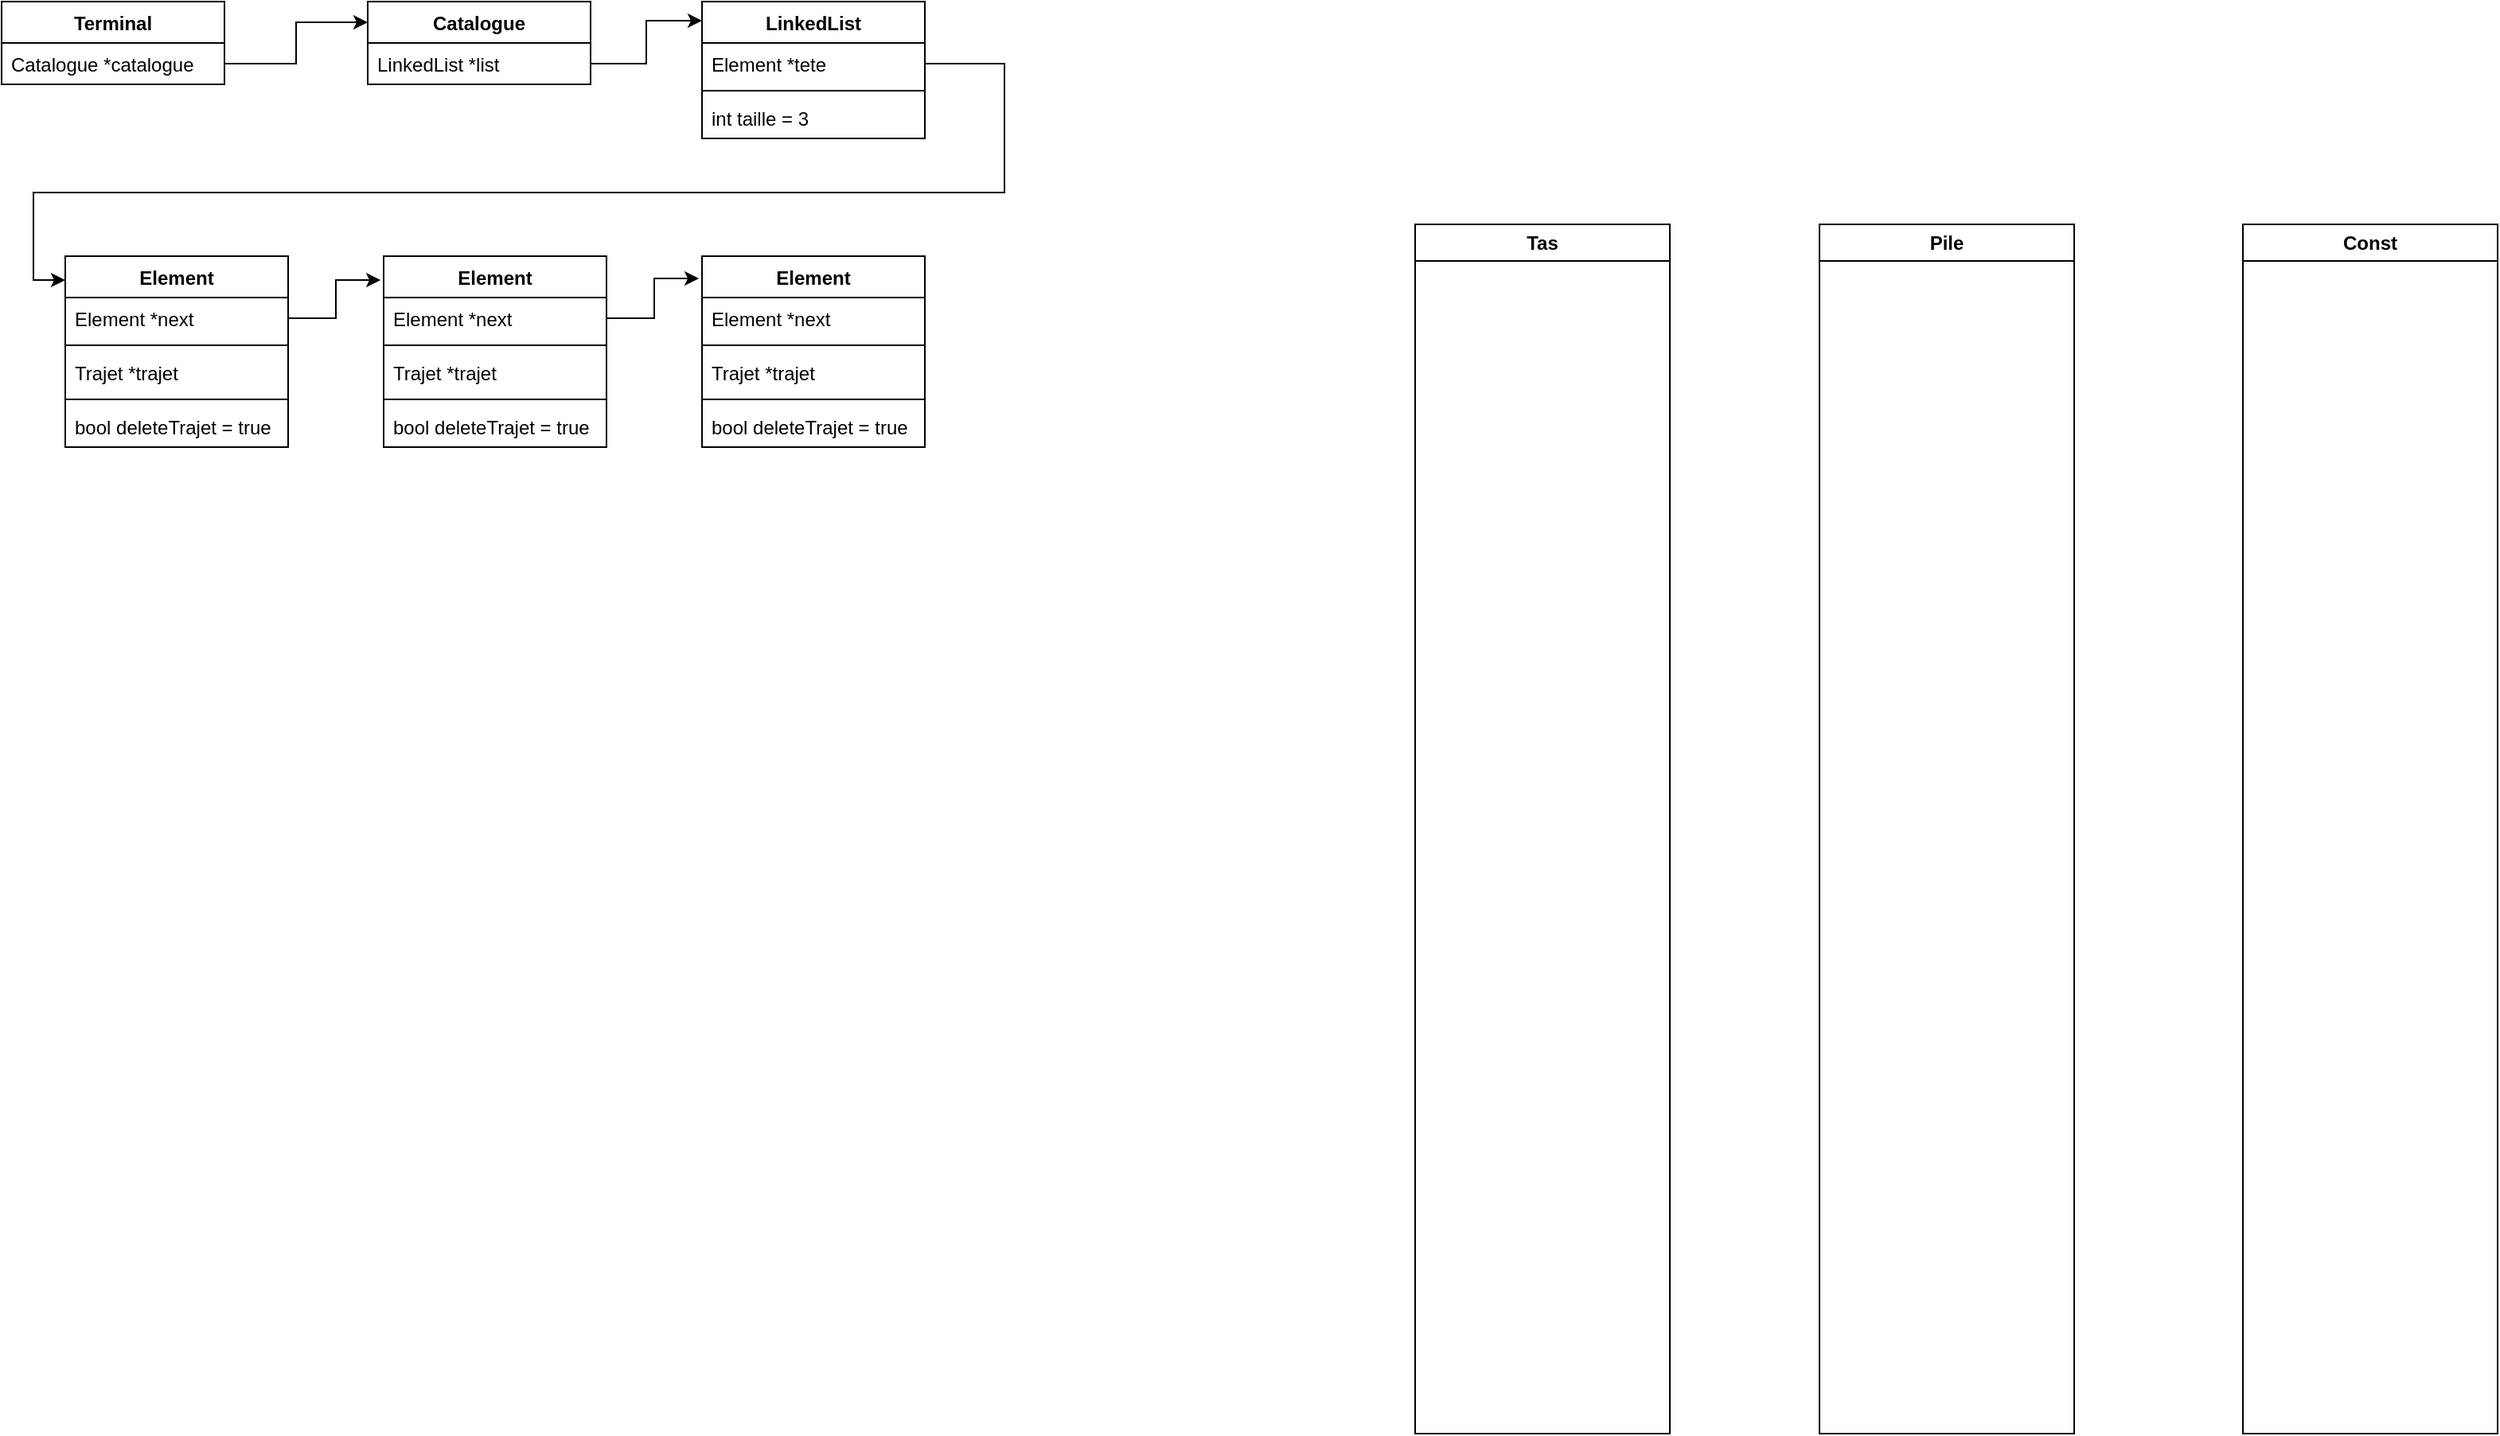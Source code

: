 <mxfile version="20.6.2" type="github">
  <diagram id="WF2kyq3LrAvW6tWxpOiD" name="Page-1">
    <mxGraphModel dx="323" dy="1945" grid="1" gridSize="10" guides="1" tooltips="1" connect="1" arrows="1" fold="1" page="1" pageScale="1" pageWidth="827" pageHeight="1169" math="0" shadow="0">
      <root>
        <mxCell id="0" />
        <mxCell id="1" parent="0" />
        <mxCell id="eTlp-nKcSPXShIvZMsuq-1" value="&lt;div&gt;Tas&lt;/div&gt;" style="swimlane;whiteSpace=wrap;html=1;" parent="1" vertex="1">
          <mxGeometry x="1728" y="-1020" width="160" height="760" as="geometry" />
        </mxCell>
        <mxCell id="eTlp-nKcSPXShIvZMsuq-2" value="Pile" style="swimlane;whiteSpace=wrap;html=1;" parent="1" vertex="1">
          <mxGeometry x="1982" y="-1020" width="160" height="760" as="geometry" />
        </mxCell>
        <mxCell id="eTlp-nKcSPXShIvZMsuq-3" value="Const" style="swimlane;whiteSpace=wrap;html=1;" parent="1" vertex="1">
          <mxGeometry x="2248" y="-1020" width="160" height="760" as="geometry" />
        </mxCell>
        <mxCell id="_s7vkLNfdLe14BAKOCFq-5" value="Terminal" style="swimlane;fontStyle=1;childLayout=stackLayout;horizontal=1;startSize=26;fillColor=none;horizontalStack=0;resizeParent=1;resizeParentMax=0;resizeLast=0;collapsible=1;marginBottom=0;" vertex="1" parent="1">
          <mxGeometry x="840" y="-1160" width="140" height="52" as="geometry" />
        </mxCell>
        <mxCell id="_s7vkLNfdLe14BAKOCFq-6" value="Catalogue *catalogue" style="text;strokeColor=none;fillColor=none;align=left;verticalAlign=top;spacingLeft=4;spacingRight=4;overflow=hidden;rotatable=0;points=[[0,0.5],[1,0.5]];portConstraint=eastwest;" vertex="1" parent="_s7vkLNfdLe14BAKOCFq-5">
          <mxGeometry y="26" width="140" height="26" as="geometry" />
        </mxCell>
        <mxCell id="_s7vkLNfdLe14BAKOCFq-30" style="edgeStyle=orthogonalEdgeStyle;rounded=0;orthogonalLoop=1;jettySize=auto;html=1;exitX=1;exitY=0.75;exitDx=0;exitDy=0;entryX=0;entryY=0.14;entryDx=0;entryDy=0;entryPerimeter=0;" edge="1" parent="1" source="_s7vkLNfdLe14BAKOCFq-9" target="_s7vkLNfdLe14BAKOCFq-19">
          <mxGeometry relative="1" as="geometry" />
        </mxCell>
        <mxCell id="_s7vkLNfdLe14BAKOCFq-9" value="Catalogue" style="swimlane;fontStyle=1;childLayout=stackLayout;horizontal=1;startSize=26;fillColor=none;horizontalStack=0;resizeParent=1;resizeParentMax=0;resizeLast=0;collapsible=1;marginBottom=0;" vertex="1" parent="1">
          <mxGeometry x="1070" y="-1160" width="140" height="52" as="geometry" />
        </mxCell>
        <mxCell id="_s7vkLNfdLe14BAKOCFq-10" value="LinkedList *list" style="text;strokeColor=none;fillColor=none;align=left;verticalAlign=top;spacingLeft=4;spacingRight=4;overflow=hidden;rotatable=0;points=[[0,0.5],[1,0.5]];portConstraint=eastwest;" vertex="1" parent="_s7vkLNfdLe14BAKOCFq-9">
          <mxGeometry y="26" width="140" height="26" as="geometry" />
        </mxCell>
        <mxCell id="_s7vkLNfdLe14BAKOCFq-11" style="edgeStyle=orthogonalEdgeStyle;rounded=0;orthogonalLoop=1;jettySize=auto;html=1;entryX=0;entryY=0.25;entryDx=0;entryDy=0;" edge="1" parent="1" source="_s7vkLNfdLe14BAKOCFq-6" target="_s7vkLNfdLe14BAKOCFq-9">
          <mxGeometry relative="1" as="geometry" />
        </mxCell>
        <mxCell id="_s7vkLNfdLe14BAKOCFq-19" value="LinkedList" style="swimlane;fontStyle=1;align=center;verticalAlign=top;childLayout=stackLayout;horizontal=1;startSize=26;horizontalStack=0;resizeParent=1;resizeParentMax=0;resizeLast=0;collapsible=1;marginBottom=0;" vertex="1" parent="1">
          <mxGeometry x="1280" y="-1160" width="140" height="86" as="geometry" />
        </mxCell>
        <mxCell id="_s7vkLNfdLe14BAKOCFq-20" value="Element *tete" style="text;strokeColor=none;fillColor=none;align=left;verticalAlign=top;spacingLeft=4;spacingRight=4;overflow=hidden;rotatable=0;points=[[0,0.5],[1,0.5]];portConstraint=eastwest;" vertex="1" parent="_s7vkLNfdLe14BAKOCFq-19">
          <mxGeometry y="26" width="140" height="26" as="geometry" />
        </mxCell>
        <mxCell id="_s7vkLNfdLe14BAKOCFq-21" value="" style="line;strokeWidth=1;fillColor=none;align=left;verticalAlign=middle;spacingTop=-1;spacingLeft=3;spacingRight=3;rotatable=0;labelPosition=right;points=[];portConstraint=eastwest;strokeColor=inherit;" vertex="1" parent="_s7vkLNfdLe14BAKOCFq-19">
          <mxGeometry y="52" width="140" height="8" as="geometry" />
        </mxCell>
        <mxCell id="_s7vkLNfdLe14BAKOCFq-22" value="int taille = 3" style="text;strokeColor=none;fillColor=none;align=left;verticalAlign=top;spacingLeft=4;spacingRight=4;overflow=hidden;rotatable=0;points=[[0,0.5],[1,0.5]];portConstraint=eastwest;" vertex="1" parent="_s7vkLNfdLe14BAKOCFq-19">
          <mxGeometry y="60" width="140" height="26" as="geometry" />
        </mxCell>
        <mxCell id="_s7vkLNfdLe14BAKOCFq-23" value="Element" style="swimlane;fontStyle=1;align=center;verticalAlign=top;childLayout=stackLayout;horizontal=1;startSize=26;horizontalStack=0;resizeParent=1;resizeParentMax=0;resizeLast=0;collapsible=1;marginBottom=0;fillColor=default;swimlaneLine=1;" vertex="1" parent="1">
          <mxGeometry x="880" y="-1000" width="140" height="120" as="geometry" />
        </mxCell>
        <mxCell id="_s7vkLNfdLe14BAKOCFq-24" value="Element *next" style="text;strokeColor=none;fillColor=none;align=left;verticalAlign=top;spacingLeft=4;spacingRight=4;overflow=hidden;rotatable=0;points=[[0,0.5],[1,0.5]];portConstraint=eastwest;" vertex="1" parent="_s7vkLNfdLe14BAKOCFq-23">
          <mxGeometry y="26" width="140" height="26" as="geometry" />
        </mxCell>
        <mxCell id="_s7vkLNfdLe14BAKOCFq-25" value="" style="line;strokeWidth=1;fillColor=none;align=left;verticalAlign=middle;spacingTop=-1;spacingLeft=3;spacingRight=3;rotatable=0;labelPosition=right;points=[];portConstraint=eastwest;strokeColor=inherit;" vertex="1" parent="_s7vkLNfdLe14BAKOCFq-23">
          <mxGeometry y="52" width="140" height="8" as="geometry" />
        </mxCell>
        <mxCell id="_s7vkLNfdLe14BAKOCFq-26" value="Trajet *trajet" style="text;strokeColor=none;fillColor=none;align=left;verticalAlign=top;spacingLeft=4;spacingRight=4;overflow=hidden;rotatable=0;points=[[0,0.5],[1,0.5]];portConstraint=eastwest;" vertex="1" parent="_s7vkLNfdLe14BAKOCFq-23">
          <mxGeometry y="60" width="140" height="26" as="geometry" />
        </mxCell>
        <mxCell id="_s7vkLNfdLe14BAKOCFq-29" value="" style="line;strokeWidth=1;fillColor=none;align=left;verticalAlign=middle;spacingTop=-1;spacingLeft=3;spacingRight=3;rotatable=0;labelPosition=right;points=[];portConstraint=eastwest;strokeColor=inherit;" vertex="1" parent="_s7vkLNfdLe14BAKOCFq-23">
          <mxGeometry y="86" width="140" height="8" as="geometry" />
        </mxCell>
        <mxCell id="_s7vkLNfdLe14BAKOCFq-28" value="bool deleteTrajet = true" style="text;strokeColor=none;fillColor=none;align=left;verticalAlign=top;spacingLeft=4;spacingRight=4;overflow=hidden;rotatable=0;points=[[0,0.5],[1,0.5]];portConstraint=eastwest;" vertex="1" parent="_s7vkLNfdLe14BAKOCFq-23">
          <mxGeometry y="94" width="140" height="26" as="geometry" />
        </mxCell>
        <mxCell id="_s7vkLNfdLe14BAKOCFq-32" style="edgeStyle=orthogonalEdgeStyle;rounded=0;orthogonalLoop=1;jettySize=auto;html=1;entryX=0;entryY=0.125;entryDx=0;entryDy=0;entryPerimeter=0;" edge="1" parent="1" source="_s7vkLNfdLe14BAKOCFq-20" target="_s7vkLNfdLe14BAKOCFq-23">
          <mxGeometry relative="1" as="geometry">
            <mxPoint x="1370" y="-1040" as="targetPoint" />
            <Array as="points">
              <mxPoint x="1470" y="-1121" />
              <mxPoint x="1470" y="-1040" />
              <mxPoint x="860" y="-1040" />
              <mxPoint x="860" y="-985" />
            </Array>
          </mxGeometry>
        </mxCell>
        <mxCell id="_s7vkLNfdLe14BAKOCFq-33" value="Element" style="swimlane;fontStyle=1;align=center;verticalAlign=top;childLayout=stackLayout;horizontal=1;startSize=26;horizontalStack=0;resizeParent=1;resizeParentMax=0;resizeLast=0;collapsible=1;marginBottom=0;fillColor=default;swimlaneLine=1;" vertex="1" parent="1">
          <mxGeometry x="1080" y="-1000" width="140" height="120" as="geometry" />
        </mxCell>
        <mxCell id="_s7vkLNfdLe14BAKOCFq-34" value="Element *next" style="text;strokeColor=none;fillColor=none;align=left;verticalAlign=top;spacingLeft=4;spacingRight=4;overflow=hidden;rotatable=0;points=[[0,0.5],[1,0.5]];portConstraint=eastwest;" vertex="1" parent="_s7vkLNfdLe14BAKOCFq-33">
          <mxGeometry y="26" width="140" height="26" as="geometry" />
        </mxCell>
        <mxCell id="_s7vkLNfdLe14BAKOCFq-35" value="" style="line;strokeWidth=1;fillColor=none;align=left;verticalAlign=middle;spacingTop=-1;spacingLeft=3;spacingRight=3;rotatable=0;labelPosition=right;points=[];portConstraint=eastwest;strokeColor=inherit;" vertex="1" parent="_s7vkLNfdLe14BAKOCFq-33">
          <mxGeometry y="52" width="140" height="8" as="geometry" />
        </mxCell>
        <mxCell id="_s7vkLNfdLe14BAKOCFq-36" value="Trajet *trajet" style="text;strokeColor=none;fillColor=none;align=left;verticalAlign=top;spacingLeft=4;spacingRight=4;overflow=hidden;rotatable=0;points=[[0,0.5],[1,0.5]];portConstraint=eastwest;" vertex="1" parent="_s7vkLNfdLe14BAKOCFq-33">
          <mxGeometry y="60" width="140" height="26" as="geometry" />
        </mxCell>
        <mxCell id="_s7vkLNfdLe14BAKOCFq-37" value="" style="line;strokeWidth=1;fillColor=none;align=left;verticalAlign=middle;spacingTop=-1;spacingLeft=3;spacingRight=3;rotatable=0;labelPosition=right;points=[];portConstraint=eastwest;strokeColor=inherit;" vertex="1" parent="_s7vkLNfdLe14BAKOCFq-33">
          <mxGeometry y="86" width="140" height="8" as="geometry" />
        </mxCell>
        <mxCell id="_s7vkLNfdLe14BAKOCFq-38" value="bool deleteTrajet = true" style="text;strokeColor=none;fillColor=none;align=left;verticalAlign=top;spacingLeft=4;spacingRight=4;overflow=hidden;rotatable=0;points=[[0,0.5],[1,0.5]];portConstraint=eastwest;" vertex="1" parent="_s7vkLNfdLe14BAKOCFq-33">
          <mxGeometry y="94" width="140" height="26" as="geometry" />
        </mxCell>
        <mxCell id="_s7vkLNfdLe14BAKOCFq-39" value="Element" style="swimlane;fontStyle=1;align=center;verticalAlign=top;childLayout=stackLayout;horizontal=1;startSize=26;horizontalStack=0;resizeParent=1;resizeParentMax=0;resizeLast=0;collapsible=1;marginBottom=0;fillColor=default;swimlaneLine=1;" vertex="1" parent="1">
          <mxGeometry x="1280" y="-1000" width="140" height="120" as="geometry" />
        </mxCell>
        <mxCell id="_s7vkLNfdLe14BAKOCFq-40" value="Element *next" style="text;strokeColor=none;fillColor=none;align=left;verticalAlign=top;spacingLeft=4;spacingRight=4;overflow=hidden;rotatable=0;points=[[0,0.5],[1,0.5]];portConstraint=eastwest;" vertex="1" parent="_s7vkLNfdLe14BAKOCFq-39">
          <mxGeometry y="26" width="140" height="26" as="geometry" />
        </mxCell>
        <mxCell id="_s7vkLNfdLe14BAKOCFq-41" value="" style="line;strokeWidth=1;fillColor=none;align=left;verticalAlign=middle;spacingTop=-1;spacingLeft=3;spacingRight=3;rotatable=0;labelPosition=right;points=[];portConstraint=eastwest;strokeColor=inherit;" vertex="1" parent="_s7vkLNfdLe14BAKOCFq-39">
          <mxGeometry y="52" width="140" height="8" as="geometry" />
        </mxCell>
        <mxCell id="_s7vkLNfdLe14BAKOCFq-42" value="Trajet *trajet" style="text;strokeColor=none;fillColor=none;align=left;verticalAlign=top;spacingLeft=4;spacingRight=4;overflow=hidden;rotatable=0;points=[[0,0.5],[1,0.5]];portConstraint=eastwest;" vertex="1" parent="_s7vkLNfdLe14BAKOCFq-39">
          <mxGeometry y="60" width="140" height="26" as="geometry" />
        </mxCell>
        <mxCell id="_s7vkLNfdLe14BAKOCFq-43" value="" style="line;strokeWidth=1;fillColor=none;align=left;verticalAlign=middle;spacingTop=-1;spacingLeft=3;spacingRight=3;rotatable=0;labelPosition=right;points=[];portConstraint=eastwest;strokeColor=inherit;" vertex="1" parent="_s7vkLNfdLe14BAKOCFq-39">
          <mxGeometry y="86" width="140" height="8" as="geometry" />
        </mxCell>
        <mxCell id="_s7vkLNfdLe14BAKOCFq-44" value="bool deleteTrajet = true" style="text;strokeColor=none;fillColor=none;align=left;verticalAlign=top;spacingLeft=4;spacingRight=4;overflow=hidden;rotatable=0;points=[[0,0.5],[1,0.5]];portConstraint=eastwest;" vertex="1" parent="_s7vkLNfdLe14BAKOCFq-39">
          <mxGeometry y="94" width="140" height="26" as="geometry" />
        </mxCell>
        <mxCell id="_s7vkLNfdLe14BAKOCFq-45" style="edgeStyle=orthogonalEdgeStyle;rounded=0;orthogonalLoop=1;jettySize=auto;html=1;exitX=1;exitY=0.5;exitDx=0;exitDy=0;entryX=-0.014;entryY=0.125;entryDx=0;entryDy=0;entryPerimeter=0;" edge="1" parent="1" source="_s7vkLNfdLe14BAKOCFq-24" target="_s7vkLNfdLe14BAKOCFq-33">
          <mxGeometry relative="1" as="geometry" />
        </mxCell>
        <mxCell id="_s7vkLNfdLe14BAKOCFq-46" style="edgeStyle=orthogonalEdgeStyle;rounded=0;orthogonalLoop=1;jettySize=auto;html=1;entryX=-0.014;entryY=0.117;entryDx=0;entryDy=0;entryPerimeter=0;" edge="1" parent="1" source="_s7vkLNfdLe14BAKOCFq-34" target="_s7vkLNfdLe14BAKOCFq-39">
          <mxGeometry relative="1" as="geometry" />
        </mxCell>
      </root>
    </mxGraphModel>
  </diagram>
</mxfile>
